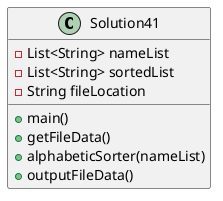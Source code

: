 @startuml
class Solution41 {
    -List<String> nameList
    -List<String> sortedList
    -String fileLocation

    +main()
    'calls each of the below methods
    +getFileData()
    +alphabeticSorter(nameList)
    +outputFileData()
}
@enduml
